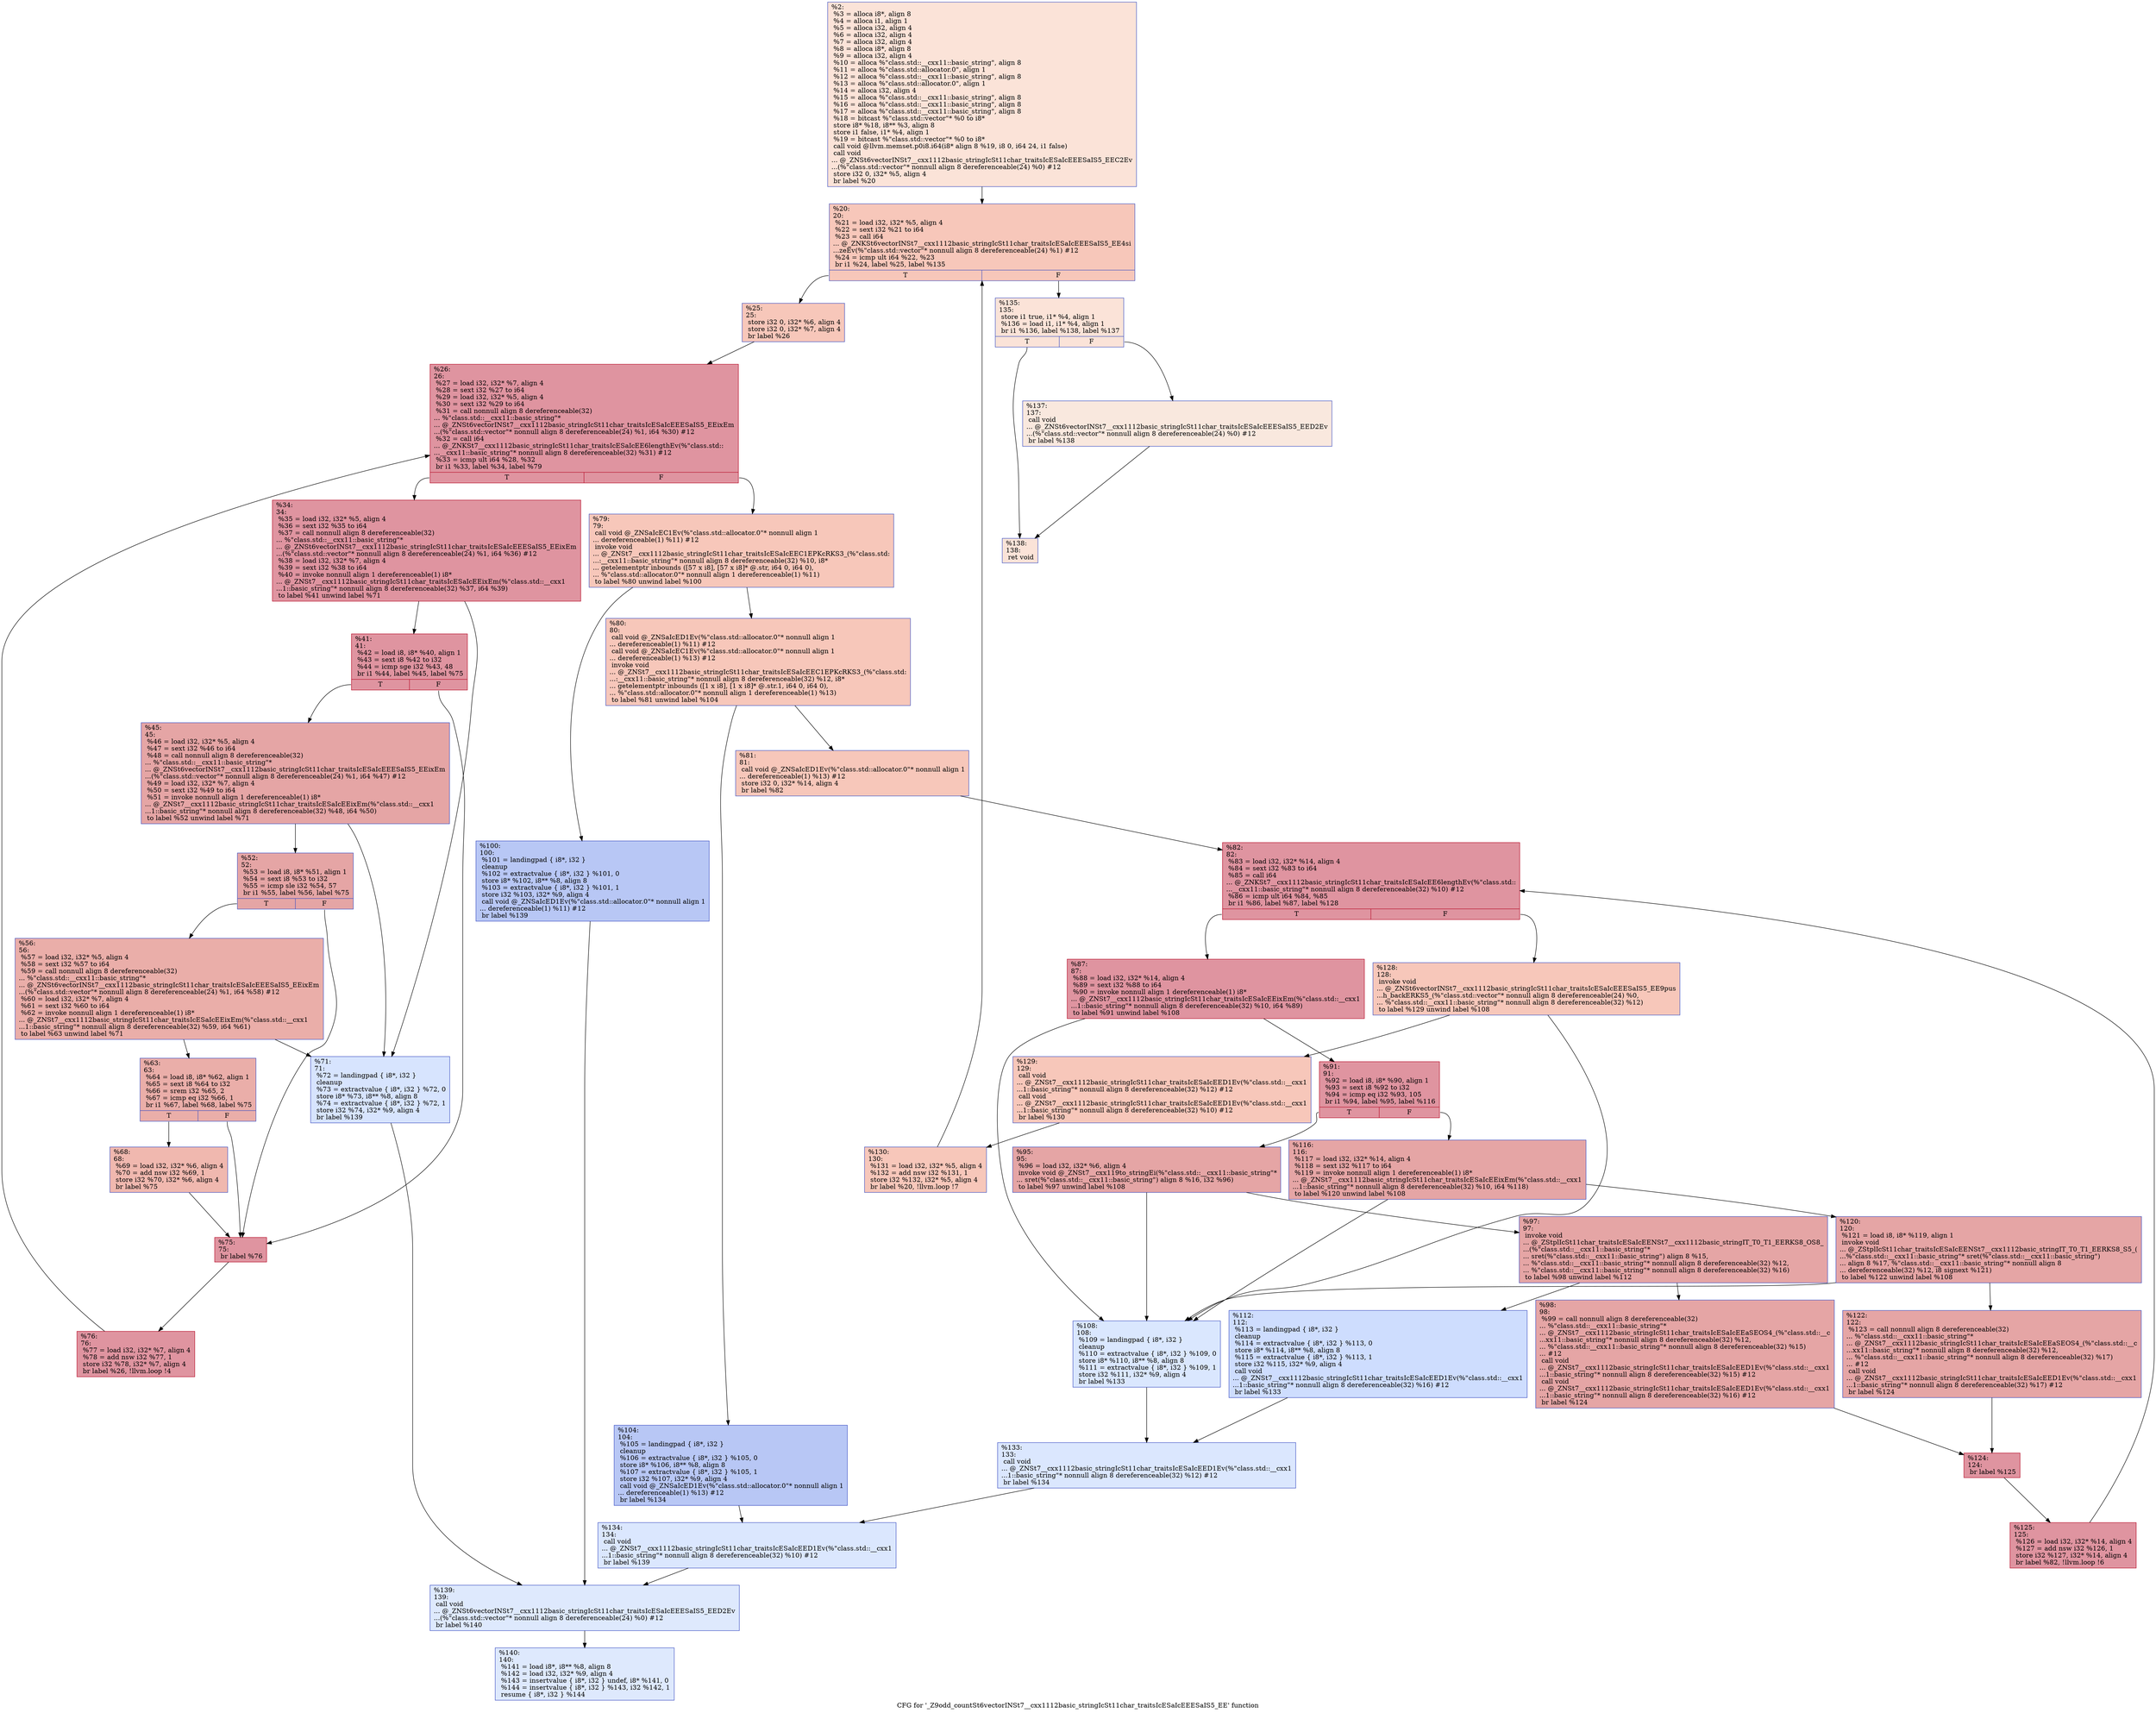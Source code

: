 digraph "CFG for '_Z9odd_countSt6vectorINSt7__cxx1112basic_stringIcSt11char_traitsIcESaIcEEESaIS5_EE' function" {
	label="CFG for '_Z9odd_countSt6vectorINSt7__cxx1112basic_stringIcSt11char_traitsIcESaIcEEESaIS5_EE' function";

	Node0x55e35ff0f430 [shape=record,color="#3d50c3ff", style=filled, fillcolor="#f6bfa670",label="{%2:\l  %3 = alloca i8*, align 8\l  %4 = alloca i1, align 1\l  %5 = alloca i32, align 4\l  %6 = alloca i32, align 4\l  %7 = alloca i32, align 4\l  %8 = alloca i8*, align 8\l  %9 = alloca i32, align 4\l  %10 = alloca %\"class.std::__cxx11::basic_string\", align 8\l  %11 = alloca %\"class.std::allocator.0\", align 1\l  %12 = alloca %\"class.std::__cxx11::basic_string\", align 8\l  %13 = alloca %\"class.std::allocator.0\", align 1\l  %14 = alloca i32, align 4\l  %15 = alloca %\"class.std::__cxx11::basic_string\", align 8\l  %16 = alloca %\"class.std::__cxx11::basic_string\", align 8\l  %17 = alloca %\"class.std::__cxx11::basic_string\", align 8\l  %18 = bitcast %\"class.std::vector\"* %0 to i8*\l  store i8* %18, i8** %3, align 8\l  store i1 false, i1* %4, align 1\l  %19 = bitcast %\"class.std::vector\"* %0 to i8*\l  call void @llvm.memset.p0i8.i64(i8* align 8 %19, i8 0, i64 24, i1 false)\l  call void\l... @_ZNSt6vectorINSt7__cxx1112basic_stringIcSt11char_traitsIcESaIcEEESaIS5_EEC2Ev\l...(%\"class.std::vector\"* nonnull align 8 dereferenceable(24) %0) #12\l  store i32 0, i32* %5, align 4\l  br label %20\l}"];
	Node0x55e35ff0f430 -> Node0x55e35ff10a30;
	Node0x55e35ff10a30 [shape=record,color="#3d50c3ff", style=filled, fillcolor="#ec7f6370",label="{%20:\l20:                                               \l  %21 = load i32, i32* %5, align 4\l  %22 = sext i32 %21 to i64\l  %23 = call i64\l... @_ZNKSt6vectorINSt7__cxx1112basic_stringIcSt11char_traitsIcESaIcEEESaIS5_EE4si\l...zeEv(%\"class.std::vector\"* nonnull align 8 dereferenceable(24) %1) #12\l  %24 = icmp ult i64 %22, %23\l  br i1 %24, label %25, label %135\l|{<s0>T|<s1>F}}"];
	Node0x55e35ff10a30:s0 -> Node0x55e35ff10f30;
	Node0x55e35ff10a30:s1 -> Node0x55e35ff10f80;
	Node0x55e35ff10f30 [shape=record,color="#3d50c3ff", style=filled, fillcolor="#ec7f6370",label="{%25:\l25:                                               \l  store i32 0, i32* %6, align 4\l  store i32 0, i32* %7, align 4\l  br label %26\l}"];
	Node0x55e35ff10f30 -> Node0x55e35ff111e0;
	Node0x55e35ff111e0 [shape=record,color="#b70d28ff", style=filled, fillcolor="#b70d2870",label="{%26:\l26:                                               \l  %27 = load i32, i32* %7, align 4\l  %28 = sext i32 %27 to i64\l  %29 = load i32, i32* %5, align 4\l  %30 = sext i32 %29 to i64\l  %31 = call nonnull align 8 dereferenceable(32)\l... %\"class.std::__cxx11::basic_string\"*\l... @_ZNSt6vectorINSt7__cxx1112basic_stringIcSt11char_traitsIcESaIcEEESaIS5_EEixEm\l...(%\"class.std::vector\"* nonnull align 8 dereferenceable(24) %1, i64 %30) #12\l  %32 = call i64\l... @_ZNKSt7__cxx1112basic_stringIcSt11char_traitsIcESaIcEE6lengthEv(%\"class.std::\l...__cxx11::basic_string\"* nonnull align 8 dereferenceable(32) %31) #12\l  %33 = icmp ult i64 %28, %32\l  br i1 %33, label %34, label %79\l|{<s0>T|<s1>F}}"];
	Node0x55e35ff111e0:s0 -> Node0x55e35ff11780;
	Node0x55e35ff111e0:s1 -> Node0x55e35ff11c70;
	Node0x55e35ff11780 [shape=record,color="#b70d28ff", style=filled, fillcolor="#b70d2870",label="{%34:\l34:                                               \l  %35 = load i32, i32* %5, align 4\l  %36 = sext i32 %35 to i64\l  %37 = call nonnull align 8 dereferenceable(32)\l... %\"class.std::__cxx11::basic_string\"*\l... @_ZNSt6vectorINSt7__cxx1112basic_stringIcSt11char_traitsIcESaIcEEESaIS5_EEixEm\l...(%\"class.std::vector\"* nonnull align 8 dereferenceable(24) %1, i64 %36) #12\l  %38 = load i32, i32* %7, align 4\l  %39 = sext i32 %38 to i64\l  %40 = invoke nonnull align 1 dereferenceable(1) i8*\l... @_ZNSt7__cxx1112basic_stringIcSt11char_traitsIcESaIcEEixEm(%\"class.std::__cxx1\l...1::basic_string\"* nonnull align 8 dereferenceable(32) %37, i64 %39)\l          to label %41 unwind label %71\l}"];
	Node0x55e35ff11780 -> Node0x55e35ff121d0;
	Node0x55e35ff11780 -> Node0x55e35ff12220;
	Node0x55e35ff121d0 [shape=record,color="#b70d28ff", style=filled, fillcolor="#b70d2870",label="{%41:\l41:                                               \l  %42 = load i8, i8* %40, align 1\l  %43 = sext i8 %42 to i32\l  %44 = icmp sge i32 %43, 48\l  br i1 %44, label %45, label %75\l|{<s0>T|<s1>F}}"];
	Node0x55e35ff121d0:s0 -> Node0x55e35ff12180;
	Node0x55e35ff121d0:s1 -> Node0x55e35ff12700;
	Node0x55e35ff12180 [shape=record,color="#3d50c3ff", style=filled, fillcolor="#c5333470",label="{%45:\l45:                                               \l  %46 = load i32, i32* %5, align 4\l  %47 = sext i32 %46 to i64\l  %48 = call nonnull align 8 dereferenceable(32)\l... %\"class.std::__cxx11::basic_string\"*\l... @_ZNSt6vectorINSt7__cxx1112basic_stringIcSt11char_traitsIcESaIcEEESaIS5_EEixEm\l...(%\"class.std::vector\"* nonnull align 8 dereferenceable(24) %1, i64 %47) #12\l  %49 = load i32, i32* %7, align 4\l  %50 = sext i32 %49 to i64\l  %51 = invoke nonnull align 1 dereferenceable(1) i8*\l... @_ZNSt7__cxx1112basic_stringIcSt11char_traitsIcESaIcEEixEm(%\"class.std::__cxx1\l...1::basic_string\"* nonnull align 8 dereferenceable(32) %48, i64 %50)\l          to label %52 unwind label %71\l}"];
	Node0x55e35ff12180 -> Node0x55e35ff12be0;
	Node0x55e35ff12180 -> Node0x55e35ff12220;
	Node0x55e35ff12be0 [shape=record,color="#3d50c3ff", style=filled, fillcolor="#c5333470",label="{%52:\l52:                                               \l  %53 = load i8, i8* %51, align 1\l  %54 = sext i8 %53 to i32\l  %55 = icmp sle i32 %54, 57\l  br i1 %55, label %56, label %75\l|{<s0>T|<s1>F}}"];
	Node0x55e35ff12be0:s0 -> Node0x55e35ff12b90;
	Node0x55e35ff12be0:s1 -> Node0x55e35ff12700;
	Node0x55e35ff12b90 [shape=record,color="#3d50c3ff", style=filled, fillcolor="#d0473d70",label="{%56:\l56:                                               \l  %57 = load i32, i32* %5, align 4\l  %58 = sext i32 %57 to i64\l  %59 = call nonnull align 8 dereferenceable(32)\l... %\"class.std::__cxx11::basic_string\"*\l... @_ZNSt6vectorINSt7__cxx1112basic_stringIcSt11char_traitsIcESaIcEEESaIS5_EEixEm\l...(%\"class.std::vector\"* nonnull align 8 dereferenceable(24) %1, i64 %58) #12\l  %60 = load i32, i32* %7, align 4\l  %61 = sext i32 %60 to i64\l  %62 = invoke nonnull align 1 dereferenceable(1) i8*\l... @_ZNSt7__cxx1112basic_stringIcSt11char_traitsIcESaIcEEixEm(%\"class.std::__cxx1\l...1::basic_string\"* nonnull align 8 dereferenceable(32) %59, i64 %61)\l          to label %63 unwind label %71\l}"];
	Node0x55e35ff12b90 -> Node0x55e35ff13310;
	Node0x55e35ff12b90 -> Node0x55e35ff12220;
	Node0x55e35ff13310 [shape=record,color="#3d50c3ff", style=filled, fillcolor="#d0473d70",label="{%63:\l63:                                               \l  %64 = load i8, i8* %62, align 1\l  %65 = sext i8 %64 to i32\l  %66 = srem i32 %65, 2\l  %67 = icmp eq i32 %66, 1\l  br i1 %67, label %68, label %75\l|{<s0>T|<s1>F}}"];
	Node0x55e35ff13310:s0 -> Node0x55e35ff132c0;
	Node0x55e35ff13310:s1 -> Node0x55e35ff12700;
	Node0x55e35ff132c0 [shape=record,color="#3d50c3ff", style=filled, fillcolor="#dc5d4a70",label="{%68:\l68:                                               \l  %69 = load i32, i32* %6, align 4\l  %70 = add nsw i32 %69, 1\l  store i32 %70, i32* %6, align 4\l  br label %75\l}"];
	Node0x55e35ff132c0 -> Node0x55e35ff12700;
	Node0x55e35ff12220 [shape=record,color="#3d50c3ff", style=filled, fillcolor="#a5c3fe70",label="{%71:\l71:                                               \l  %72 = landingpad \{ i8*, i32 \}\l          cleanup\l  %73 = extractvalue \{ i8*, i32 \} %72, 0\l  store i8* %73, i8** %8, align 8\l  %74 = extractvalue \{ i8*, i32 \} %72, 1\l  store i32 %74, i32* %9, align 4\l  br label %139\l}"];
	Node0x55e35ff12220 -> Node0x55e35ff14030;
	Node0x55e35ff12700 [shape=record,color="#b70d28ff", style=filled, fillcolor="#b70d2870",label="{%75:\l75:                                               \l  br label %76\l}"];
	Node0x55e35ff12700 -> Node0x55e35ff140f0;
	Node0x55e35ff140f0 [shape=record,color="#b70d28ff", style=filled, fillcolor="#b70d2870",label="{%76:\l76:                                               \l  %77 = load i32, i32* %7, align 4\l  %78 = add nsw i32 %77, 1\l  store i32 %78, i32* %7, align 4\l  br label %26, !llvm.loop !4\l}"];
	Node0x55e35ff140f0 -> Node0x55e35ff111e0;
	Node0x55e35ff11c70 [shape=record,color="#3d50c3ff", style=filled, fillcolor="#ec7f6370",label="{%79:\l79:                                               \l  call void @_ZNSaIcEC1Ev(%\"class.std::allocator.0\"* nonnull align 1\l... dereferenceable(1) %11) #12\l  invoke void\l... @_ZNSt7__cxx1112basic_stringIcSt11char_traitsIcESaIcEEC1EPKcRKS3_(%\"class.std:\l...:__cxx11::basic_string\"* nonnull align 8 dereferenceable(32) %10, i8*\l... getelementptr inbounds ([57 x i8], [57 x i8]* @.str, i64 0, i64 0),\l... %\"class.std::allocator.0\"* nonnull align 1 dereferenceable(1) %11)\l          to label %80 unwind label %100\l}"];
	Node0x55e35ff11c70 -> Node0x55e35ff15140;
	Node0x55e35ff11c70 -> Node0x55e35ff15190;
	Node0x55e35ff15140 [shape=record,color="#3d50c3ff", style=filled, fillcolor="#ec7f6370",label="{%80:\l80:                                               \l  call void @_ZNSaIcED1Ev(%\"class.std::allocator.0\"* nonnull align 1\l... dereferenceable(1) %11) #12\l  call void @_ZNSaIcEC1Ev(%\"class.std::allocator.0\"* nonnull align 1\l... dereferenceable(1) %13) #12\l  invoke void\l... @_ZNSt7__cxx1112basic_stringIcSt11char_traitsIcESaIcEEC1EPKcRKS3_(%\"class.std:\l...:__cxx11::basic_string\"* nonnull align 8 dereferenceable(32) %12, i8*\l... getelementptr inbounds ([1 x i8], [1 x i8]* @.str.1, i64 0, i64 0),\l... %\"class.std::allocator.0\"* nonnull align 1 dereferenceable(1) %13)\l          to label %81 unwind label %104\l}"];
	Node0x55e35ff15140 -> Node0x55e35ff15870;
	Node0x55e35ff15140 -> Node0x55e35ff158c0;
	Node0x55e35ff15870 [shape=record,color="#3d50c3ff", style=filled, fillcolor="#ec7f6370",label="{%81:\l81:                                               \l  call void @_ZNSaIcED1Ev(%\"class.std::allocator.0\"* nonnull align 1\l... dereferenceable(1) %13) #12\l  store i32 0, i32* %14, align 4\l  br label %82\l}"];
	Node0x55e35ff15870 -> Node0x55e35ff15c40;
	Node0x55e35ff15c40 [shape=record,color="#b70d28ff", style=filled, fillcolor="#b70d2870",label="{%82:\l82:                                               \l  %83 = load i32, i32* %14, align 4\l  %84 = sext i32 %83 to i64\l  %85 = call i64\l... @_ZNKSt7__cxx1112basic_stringIcSt11char_traitsIcESaIcEE6lengthEv(%\"class.std::\l...__cxx11::basic_string\"* nonnull align 8 dereferenceable(32) %10) #12\l  %86 = icmp ult i64 %84, %85\l  br i1 %86, label %87, label %128\l|{<s0>T|<s1>F}}"];
	Node0x55e35ff15c40:s0 -> Node0x55e35ff15de0;
	Node0x55e35ff15c40:s1 -> Node0x55e35ff15fd0;
	Node0x55e35ff15de0 [shape=record,color="#b70d28ff", style=filled, fillcolor="#b70d2870",label="{%87:\l87:                                               \l  %88 = load i32, i32* %14, align 4\l  %89 = sext i32 %88 to i64\l  %90 = invoke nonnull align 1 dereferenceable(1) i8*\l... @_ZNSt7__cxx1112basic_stringIcSt11char_traitsIcESaIcEEixEm(%\"class.std::__cxx1\l...1::basic_string\"* nonnull align 8 dereferenceable(32) %10, i64 %89)\l          to label %91 unwind label %108\l}"];
	Node0x55e35ff15de0 -> Node0x55e35ff16240;
	Node0x55e35ff15de0 -> Node0x55e35ff16290;
	Node0x55e35ff16240 [shape=record,color="#b70d28ff", style=filled, fillcolor="#b70d2870",label="{%91:\l91:                                               \l  %92 = load i8, i8* %90, align 1\l  %93 = sext i8 %92 to i32\l  %94 = icmp eq i32 %93, 105\l  br i1 %94, label %95, label %116\l|{<s0>T|<s1>F}}"];
	Node0x55e35ff16240:s0 -> Node0x55e35ff161f0;
	Node0x55e35ff16240:s1 -> Node0x55e35ff16600;
	Node0x55e35ff161f0 [shape=record,color="#3d50c3ff", style=filled, fillcolor="#c5333470",label="{%95:\l95:                                               \l  %96 = load i32, i32* %6, align 4\l  invoke void @_ZNSt7__cxx119to_stringEi(%\"class.std::__cxx11::basic_string\"*\l... sret(%\"class.std::__cxx11::basic_string\") align 8 %16, i32 %96)\l          to label %97 unwind label %108\l}"];
	Node0x55e35ff161f0 -> Node0x55e35ff16830;
	Node0x55e35ff161f0 -> Node0x55e35ff16290;
	Node0x55e35ff16830 [shape=record,color="#3d50c3ff", style=filled, fillcolor="#c5333470",label="{%97:\l97:                                               \l  invoke void\l... @_ZStplIcSt11char_traitsIcESaIcEENSt7__cxx1112basic_stringIT_T0_T1_EERKS8_OS8_\l...(%\"class.std::__cxx11::basic_string\"*\l... sret(%\"class.std::__cxx11::basic_string\") align 8 %15,\l... %\"class.std::__cxx11::basic_string\"* nonnull align 8 dereferenceable(32) %12,\l... %\"class.std::__cxx11::basic_string\"* nonnull align 8 dereferenceable(32) %16)\l          to label %98 unwind label %112\l}"];
	Node0x55e35ff16830 -> Node0x55e35ff16b80;
	Node0x55e35ff16830 -> Node0x55e35ff16bd0;
	Node0x55e35ff16b80 [shape=record,color="#3d50c3ff", style=filled, fillcolor="#c5333470",label="{%98:\l98:                                               \l  %99 = call nonnull align 8 dereferenceable(32)\l... %\"class.std::__cxx11::basic_string\"*\l... @_ZNSt7__cxx1112basic_stringIcSt11char_traitsIcESaIcEEaSEOS4_(%\"class.std::__c\l...xx11::basic_string\"* nonnull align 8 dereferenceable(32) %12,\l... %\"class.std::__cxx11::basic_string\"* nonnull align 8 dereferenceable(32) %15)\l... #12\l  call void\l... @_ZNSt7__cxx1112basic_stringIcSt11char_traitsIcESaIcEED1Ev(%\"class.std::__cxx1\l...1::basic_string\"* nonnull align 8 dereferenceable(32) %15) #12\l  call void\l... @_ZNSt7__cxx1112basic_stringIcSt11char_traitsIcESaIcEED1Ev(%\"class.std::__cxx1\l...1::basic_string\"* nonnull align 8 dereferenceable(32) %16) #12\l  br label %124\l}"];
	Node0x55e35ff16b80 -> Node0x55e35ff16f20;
	Node0x55e35ff15190 [shape=record,color="#3d50c3ff", style=filled, fillcolor="#5f7fe870",label="{%100:\l100:                                              \l  %101 = landingpad \{ i8*, i32 \}\l          cleanup\l  %102 = extractvalue \{ i8*, i32 \} %101, 0\l  store i8* %102, i8** %8, align 8\l  %103 = extractvalue \{ i8*, i32 \} %101, 1\l  store i32 %103, i32* %9, align 4\l  call void @_ZNSaIcED1Ev(%\"class.std::allocator.0\"* nonnull align 1\l... dereferenceable(1) %11) #12\l  br label %139\l}"];
	Node0x55e35ff15190 -> Node0x55e35ff14030;
	Node0x55e35ff158c0 [shape=record,color="#3d50c3ff", style=filled, fillcolor="#5f7fe870",label="{%104:\l104:                                              \l  %105 = landingpad \{ i8*, i32 \}\l          cleanup\l  %106 = extractvalue \{ i8*, i32 \} %105, 0\l  store i8* %106, i8** %8, align 8\l  %107 = extractvalue \{ i8*, i32 \} %105, 1\l  store i32 %107, i32* %9, align 4\l  call void @_ZNSaIcED1Ev(%\"class.std::allocator.0\"* nonnull align 1\l... dereferenceable(1) %13) #12\l  br label %134\l}"];
	Node0x55e35ff158c0 -> Node0x55e35ff17d80;
	Node0x55e35ff16290 [shape=record,color="#3d50c3ff", style=filled, fillcolor="#abc8fd70",label="{%108:\l108:                                              \l  %109 = landingpad \{ i8*, i32 \}\l          cleanup\l  %110 = extractvalue \{ i8*, i32 \} %109, 0\l  store i8* %110, i8** %8, align 8\l  %111 = extractvalue \{ i8*, i32 \} %109, 1\l  store i32 %111, i32* %9, align 4\l  br label %133\l}"];
	Node0x55e35ff16290 -> Node0x55e35ff180d0;
	Node0x55e35ff16bd0 [shape=record,color="#3d50c3ff", style=filled, fillcolor="#8fb1fe70",label="{%112:\l112:                                              \l  %113 = landingpad \{ i8*, i32 \}\l          cleanup\l  %114 = extractvalue \{ i8*, i32 \} %113, 0\l  store i8* %114, i8** %8, align 8\l  %115 = extractvalue \{ i8*, i32 \} %113, 1\l  store i32 %115, i32* %9, align 4\l  call void\l... @_ZNSt7__cxx1112basic_stringIcSt11char_traitsIcESaIcEED1Ev(%\"class.std::__cxx1\l...1::basic_string\"* nonnull align 8 dereferenceable(32) %16) #12\l  br label %133\l}"];
	Node0x55e35ff16bd0 -> Node0x55e35ff180d0;
	Node0x55e35ff16600 [shape=record,color="#3d50c3ff", style=filled, fillcolor="#c5333470",label="{%116:\l116:                                              \l  %117 = load i32, i32* %14, align 4\l  %118 = sext i32 %117 to i64\l  %119 = invoke nonnull align 1 dereferenceable(1) i8*\l... @_ZNSt7__cxx1112basic_stringIcSt11char_traitsIcESaIcEEixEm(%\"class.std::__cxx1\l...1::basic_string\"* nonnull align 8 dereferenceable(32) %10, i64 %118)\l          to label %120 unwind label %108\l}"];
	Node0x55e35ff16600 -> Node0x55e35ff18710;
	Node0x55e35ff16600 -> Node0x55e35ff16290;
	Node0x55e35ff18710 [shape=record,color="#3d50c3ff", style=filled, fillcolor="#c5333470",label="{%120:\l120:                                              \l  %121 = load i8, i8* %119, align 1\l  invoke void\l... @_ZStplIcSt11char_traitsIcESaIcEENSt7__cxx1112basic_stringIT_T0_T1_EERKS8_S5_(\l...%\"class.std::__cxx11::basic_string\"* sret(%\"class.std::__cxx11::basic_string\")\l... align 8 %17, %\"class.std::__cxx11::basic_string\"* nonnull align 8\l... dereferenceable(32) %12, i8 signext %121)\l          to label %122 unwind label %108\l}"];
	Node0x55e35ff18710 -> Node0x55e35ff18440;
	Node0x55e35ff18710 -> Node0x55e35ff16290;
	Node0x55e35ff18440 [shape=record,color="#3d50c3ff", style=filled, fillcolor="#c5333470",label="{%122:\l122:                                              \l  %123 = call nonnull align 8 dereferenceable(32)\l... %\"class.std::__cxx11::basic_string\"*\l... @_ZNSt7__cxx1112basic_stringIcSt11char_traitsIcESaIcEEaSEOS4_(%\"class.std::__c\l...xx11::basic_string\"* nonnull align 8 dereferenceable(32) %12,\l... %\"class.std::__cxx11::basic_string\"* nonnull align 8 dereferenceable(32) %17)\l... #12\l  call void\l... @_ZNSt7__cxx1112basic_stringIcSt11char_traitsIcESaIcEED1Ev(%\"class.std::__cxx1\l...1::basic_string\"* nonnull align 8 dereferenceable(32) %17) #12\l  br label %124\l}"];
	Node0x55e35ff18440 -> Node0x55e35ff16f20;
	Node0x55e35ff16f20 [shape=record,color="#b70d28ff", style=filled, fillcolor="#b70d2870",label="{%124:\l124:                                              \l  br label %125\l}"];
	Node0x55e35ff16f20 -> Node0x55e35ff18c90;
	Node0x55e35ff18c90 [shape=record,color="#b70d28ff", style=filled, fillcolor="#b70d2870",label="{%125:\l125:                                              \l  %126 = load i32, i32* %14, align 4\l  %127 = add nsw i32 %126, 1\l  store i32 %127, i32* %14, align 4\l  br label %82, !llvm.loop !6\l}"];
	Node0x55e35ff18c90 -> Node0x55e35ff15c40;
	Node0x55e35ff15fd0 [shape=record,color="#3d50c3ff", style=filled, fillcolor="#ec7f6370",label="{%128:\l128:                                              \l  invoke void\l... @_ZNSt6vectorINSt7__cxx1112basic_stringIcSt11char_traitsIcESaIcEEESaIS5_EE9pus\l...h_backERKS5_(%\"class.std::vector\"* nonnull align 8 dereferenceable(24) %0,\l... %\"class.std::__cxx11::basic_string\"* nonnull align 8 dereferenceable(32) %12)\l          to label %129 unwind label %108\l}"];
	Node0x55e35ff15fd0 -> Node0x55e35ff19ae0;
	Node0x55e35ff15fd0 -> Node0x55e35ff16290;
	Node0x55e35ff19ae0 [shape=record,color="#3d50c3ff", style=filled, fillcolor="#ec7f6370",label="{%129:\l129:                                              \l  call void\l... @_ZNSt7__cxx1112basic_stringIcSt11char_traitsIcESaIcEED1Ev(%\"class.std::__cxx1\l...1::basic_string\"* nonnull align 8 dereferenceable(32) %12) #12\l  call void\l... @_ZNSt7__cxx1112basic_stringIcSt11char_traitsIcESaIcEED1Ev(%\"class.std::__cxx1\l...1::basic_string\"* nonnull align 8 dereferenceable(32) %10) #12\l  br label %130\l}"];
	Node0x55e35ff19ae0 -> Node0x55e35ff19df0;
	Node0x55e35ff19df0 [shape=record,color="#3d50c3ff", style=filled, fillcolor="#ec7f6370",label="{%130:\l130:                                              \l  %131 = load i32, i32* %5, align 4\l  %132 = add nsw i32 %131, 1\l  store i32 %132, i32* %5, align 4\l  br label %20, !llvm.loop !7\l}"];
	Node0x55e35ff19df0 -> Node0x55e35ff10a30;
	Node0x55e35ff180d0 [shape=record,color="#3d50c3ff", style=filled, fillcolor="#aec9fc70",label="{%133:\l133:                                              \l  call void\l... @_ZNSt7__cxx1112basic_stringIcSt11char_traitsIcESaIcEED1Ev(%\"class.std::__cxx1\l...1::basic_string\"* nonnull align 8 dereferenceable(32) %12) #12\l  br label %134\l}"];
	Node0x55e35ff180d0 -> Node0x55e35ff17d80;
	Node0x55e35ff17d80 [shape=record,color="#3d50c3ff", style=filled, fillcolor="#aec9fc70",label="{%134:\l134:                                              \l  call void\l... @_ZNSt7__cxx1112basic_stringIcSt11char_traitsIcESaIcEED1Ev(%\"class.std::__cxx1\l...1::basic_string\"* nonnull align 8 dereferenceable(32) %10) #12\l  br label %139\l}"];
	Node0x55e35ff17d80 -> Node0x55e35ff14030;
	Node0x55e35ff10f80 [shape=record,color="#3d50c3ff", style=filled, fillcolor="#f6bfa670",label="{%135:\l135:                                              \l  store i1 true, i1* %4, align 1\l  %136 = load i1, i1* %4, align 1\l  br i1 %136, label %138, label %137\l|{<s0>T|<s1>F}}"];
	Node0x55e35ff10f80:s0 -> Node0x55e35ff1a2c0;
	Node0x55e35ff10f80:s1 -> Node0x55e35ff1a760;
	Node0x55e35ff1a760 [shape=record,color="#3d50c3ff", style=filled, fillcolor="#f2cab570",label="{%137:\l137:                                              \l  call void\l... @_ZNSt6vectorINSt7__cxx1112basic_stringIcSt11char_traitsIcESaIcEEESaIS5_EED2Ev\l...(%\"class.std::vector\"* nonnull align 8 dereferenceable(24) %0) #12\l  br label %138\l}"];
	Node0x55e35ff1a760 -> Node0x55e35ff1a2c0;
	Node0x55e35ff1a2c0 [shape=record,color="#3d50c3ff", style=filled, fillcolor="#f6bfa670",label="{%138:\l138:                                              \l  ret void\l}"];
	Node0x55e35ff14030 [shape=record,color="#3d50c3ff", style=filled, fillcolor="#b5cdfa70",label="{%139:\l139:                                              \l  call void\l... @_ZNSt6vectorINSt7__cxx1112basic_stringIcSt11char_traitsIcESaIcEEESaIS5_EED2Ev\l...(%\"class.std::vector\"* nonnull align 8 dereferenceable(24) %0) #12\l  br label %140\l}"];
	Node0x55e35ff14030 -> Node0x55e35ff1ad80;
	Node0x55e35ff1ad80 [shape=record,color="#3d50c3ff", style=filled, fillcolor="#b5cdfa70",label="{%140:\l140:                                              \l  %141 = load i8*, i8** %8, align 8\l  %142 = load i32, i32* %9, align 4\l  %143 = insertvalue \{ i8*, i32 \} undef, i8* %141, 0\l  %144 = insertvalue \{ i8*, i32 \} %143, i32 %142, 1\l  resume \{ i8*, i32 \} %144\l}"];
}
